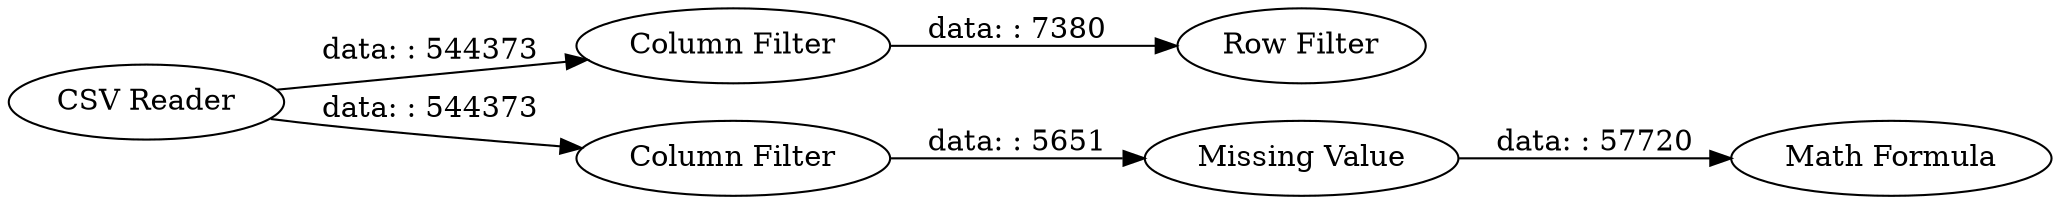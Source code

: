 digraph {
	"5374134973010250185_9" [label="Math Formula"]
	"5374134973010250185_3" [label="Column Filter"]
	"5374134973010250185_1" [label="CSV Reader"]
	"5374134973010250185_4" [label="Row Filter"]
	"5374134973010250185_10" [label="Column Filter"]
	"5374134973010250185_11" [label="Missing Value"]
	"5374134973010250185_1" -> "5374134973010250185_3" [label="data: : 544373"]
	"5374134973010250185_11" -> "5374134973010250185_9" [label="data: : 57720"]
	"5374134973010250185_1" -> "5374134973010250185_10" [label="data: : 544373"]
	"5374134973010250185_3" -> "5374134973010250185_4" [label="data: : 7380"]
	"5374134973010250185_10" -> "5374134973010250185_11" [label="data: : 5651"]
	rankdir=LR
}
